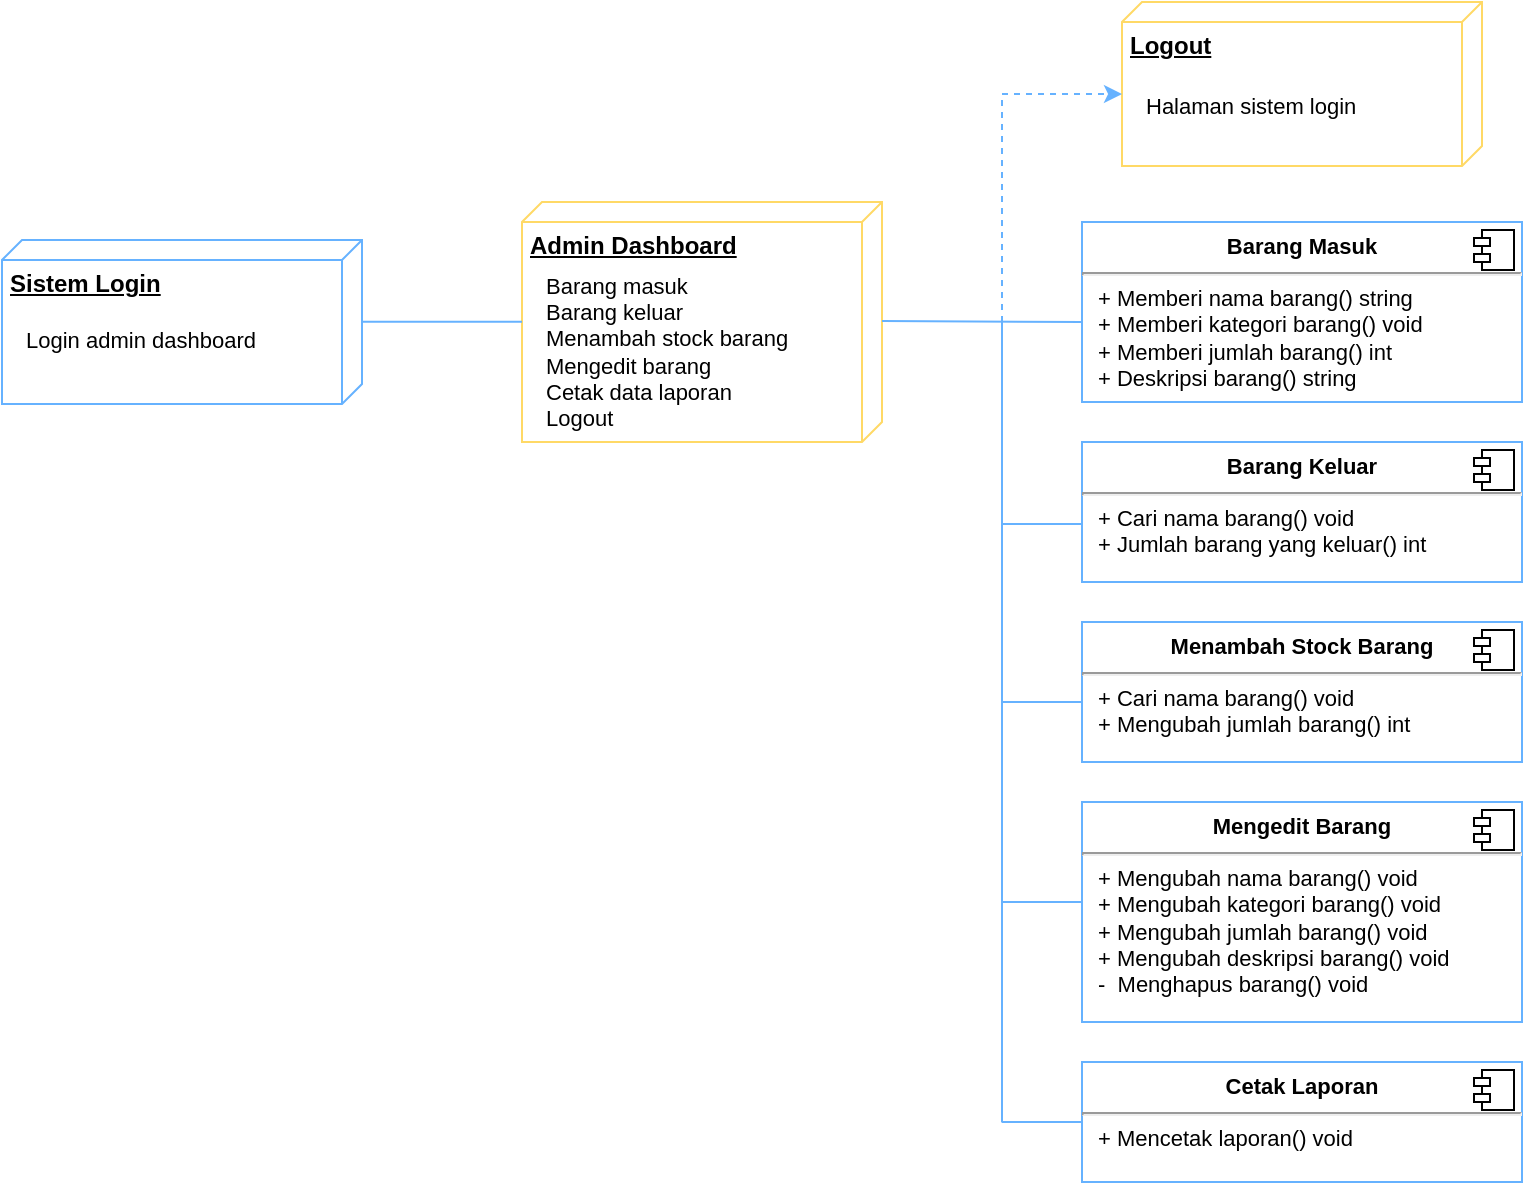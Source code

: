 <mxfile version="15.5.9" type="device"><diagram id="U_XPOkJkaKA5c3LKPWus" name="Page-1"><mxGraphModel dx="1722" dy="897" grid="1" gridSize="10" guides="1" tooltips="1" connect="1" arrows="1" fold="1" page="1" pageScale="1" pageWidth="850" pageHeight="1100" math="0" shadow="0"><root><mxCell id="0"/><mxCell id="1" parent="0"/><mxCell id="UjMBbek8PICTlfifGgwV-5" value="&lt;b&gt;Sistem Login&lt;/b&gt;" style="verticalAlign=top;align=left;spacingTop=8;spacingLeft=2;spacingRight=12;shape=cube;size=10;direction=south;fontStyle=4;html=1;strokeColor=#66B2FF;" parent="1" vertex="1"><mxGeometry x="40" y="319" width="180" height="82" as="geometry"/></mxCell><mxCell id="UjMBbek8PICTlfifGgwV-9" value="&lt;b&gt;Admin Dashboard&lt;/b&gt;" style="verticalAlign=top;align=left;spacingTop=8;spacingLeft=2;spacingRight=12;shape=cube;size=10;direction=south;fontStyle=4;html=1;strokeColor=#FFD966;" parent="1" vertex="1"><mxGeometry x="300" y="300" width="180" height="120" as="geometry"/></mxCell><mxCell id="UjMBbek8PICTlfifGgwV-11" value="Barang masuk&lt;br&gt;Barang keluar&lt;br&gt;Menambah stock barang&lt;br&gt;Mengedit barang&lt;br style=&quot;font-size: 11px&quot;&gt;Cetak data laporan&lt;br style=&quot;font-size: 11px&quot;&gt;Logout" style="text;html=1;strokeColor=none;fillColor=none;align=left;verticalAlign=middle;whiteSpace=wrap;rounded=0;fontSize=11;" parent="1" vertex="1"><mxGeometry x="310" y="340" width="150" height="70" as="geometry"/></mxCell><mxCell id="UjMBbek8PICTlfifGgwV-13" value="&lt;p style=&quot;margin: 6px 0px 0px ; text-align: center ; font-size: 11px&quot;&gt;&lt;b style=&quot;font-size: 11px&quot;&gt;&lt;font style=&quot;font-size: 11px&quot;&gt;Barang Masuk&lt;/font&gt;&lt;/b&gt;&lt;/p&gt;&lt;hr style=&quot;font-size: 11px&quot;&gt;&lt;p style=&quot;margin: 0px 0px 0px 8px ; font-size: 11px&quot;&gt;+ Memberi nama barang() string&lt;/p&gt;&lt;p style=&quot;margin: 0px 0px 0px 8px ; font-size: 11px&quot;&gt;+ Memberi kategori barang() void&lt;br style=&quot;font-size: 11px&quot;&gt;+ Memberi jumlah barang() int&lt;/p&gt;&lt;p style=&quot;margin: 0px 0px 0px 8px ; font-size: 11px&quot;&gt;+ Deskripsi barang() string&lt;/p&gt;" style="align=left;overflow=fill;html=1;dropTarget=0;fontSize=11;strokeColor=#66B2FF;" parent="1" vertex="1"><mxGeometry x="580" y="310" width="220" height="90" as="geometry"/></mxCell><mxCell id="UjMBbek8PICTlfifGgwV-14" value="" style="shape=component;jettyWidth=8;jettyHeight=4;fontSize=11;align=left;" parent="UjMBbek8PICTlfifGgwV-13" vertex="1"><mxGeometry x="1" width="20" height="20" relative="1" as="geometry"><mxPoint x="-24" y="4" as="offset"/></mxGeometry></mxCell><mxCell id="UjMBbek8PICTlfifGgwV-15" value="&lt;p style=&quot;margin: 6px 0px 0px ; text-align: center ; font-size: 11px&quot;&gt;&lt;b style=&quot;font-size: 11px&quot;&gt;&lt;font style=&quot;font-size: 11px&quot;&gt;Barang Keluar&lt;/font&gt;&lt;/b&gt;&lt;/p&gt;&lt;hr style=&quot;font-size: 11px&quot;&gt;&lt;p style=&quot;margin: 0px 0px 0px 8px ; font-size: 11px&quot;&gt;+ Cari nama barang() void&lt;br style=&quot;font-size: 11px&quot;&gt;+ Jumlah barang yang keluar() int&lt;/p&gt;" style="align=left;overflow=fill;html=1;dropTarget=0;fontSize=11;strokeColor=#66B2FF;" parent="1" vertex="1"><mxGeometry x="580" y="420" width="220" height="70" as="geometry"/></mxCell><mxCell id="UjMBbek8PICTlfifGgwV-16" value="" style="shape=component;jettyWidth=8;jettyHeight=4;fontSize=11;align=left;" parent="UjMBbek8PICTlfifGgwV-15" vertex="1"><mxGeometry x="1" width="20" height="20" relative="1" as="geometry"><mxPoint x="-24" y="4" as="offset"/></mxGeometry></mxCell><mxCell id="UjMBbek8PICTlfifGgwV-17" value="&lt;p style=&quot;margin: 6px 0px 0px ; text-align: center ; font-size: 11px&quot;&gt;&lt;b style=&quot;font-size: 11px&quot;&gt;&lt;font style=&quot;font-size: 11px&quot;&gt;Menambah Stock Barang&lt;/font&gt;&lt;/b&gt;&lt;/p&gt;&lt;hr style=&quot;font-size: 11px&quot;&gt;&lt;p style=&quot;margin: 0px 0px 0px 8px ; font-size: 11px&quot;&gt;+ Cari nama barang() void&lt;br style=&quot;font-size: 11px&quot;&gt;+ Mengubah jumlah barang() int&lt;/p&gt;" style="align=left;overflow=fill;html=1;dropTarget=0;fontSize=11;strokeColor=#66B2FF;fillColor=none;" parent="1" vertex="1"><mxGeometry x="580" y="510" width="220" height="70" as="geometry"/></mxCell><mxCell id="UjMBbek8PICTlfifGgwV-18" value="" style="shape=component;jettyWidth=8;jettyHeight=4;fontSize=11;align=left;" parent="UjMBbek8PICTlfifGgwV-17" vertex="1"><mxGeometry x="1" width="20" height="20" relative="1" as="geometry"><mxPoint x="-24" y="4" as="offset"/></mxGeometry></mxCell><mxCell id="UjMBbek8PICTlfifGgwV-19" value="&lt;p style=&quot;margin: 6px 0px 0px ; text-align: center ; font-size: 11px&quot;&gt;&lt;b style=&quot;font-size: 11px&quot;&gt;&lt;font style=&quot;font-size: 11px&quot;&gt;Mengedit Barang&lt;/font&gt;&lt;/b&gt;&lt;/p&gt;&lt;hr style=&quot;font-size: 11px&quot;&gt;&lt;p style=&quot;margin: 0px 0px 0px 8px ; font-size: 11px&quot;&gt;+ Mengubah nama barang() void&lt;/p&gt;&lt;p style=&quot;margin: 0px 0px 0px 8px ; font-size: 11px&quot;&gt;+ Mengubah kategori barang() void&lt;br style=&quot;font-size: 11px&quot;&gt;+ Mengubah jumlah barang() void&lt;/p&gt;&lt;p style=&quot;margin: 0px 0px 0px 8px ; font-size: 11px&quot;&gt;+ Mengubah deskripsi barang() void&lt;/p&gt;&lt;p style=&quot;margin: 0px 0px 0px 8px ; font-size: 11px&quot;&gt;-&amp;nbsp; Menghapus barang() void&lt;/p&gt;" style="align=left;overflow=fill;html=1;dropTarget=0;fontSize=11;strokeColor=#66B2FF;" parent="1" vertex="1"><mxGeometry x="580" y="600" width="220" height="110" as="geometry"/></mxCell><mxCell id="UjMBbek8PICTlfifGgwV-20" value="" style="shape=component;jettyWidth=8;jettyHeight=4;fontSize=11;align=left;" parent="UjMBbek8PICTlfifGgwV-19" vertex="1"><mxGeometry x="1" width="20" height="20" relative="1" as="geometry"><mxPoint x="-24" y="4" as="offset"/></mxGeometry></mxCell><mxCell id="UjMBbek8PICTlfifGgwV-21" value="&lt;p style=&quot;margin: 6px 0px 0px ; text-align: center ; font-size: 11px&quot;&gt;&lt;b style=&quot;font-size: 11px&quot;&gt;&lt;font style=&quot;font-size: 11px&quot;&gt;Cetak Laporan&lt;/font&gt;&lt;/b&gt;&lt;/p&gt;&lt;hr style=&quot;font-size: 11px&quot;&gt;&lt;p style=&quot;margin: 0px 0px 0px 8px ; font-size: 11px&quot;&gt;+ Mencetak laporan() void&lt;br&gt;&lt;/p&gt;" style="align=left;overflow=fill;html=1;dropTarget=0;fontSize=11;strokeColor=#66B2FF;" parent="1" vertex="1"><mxGeometry x="580" y="730" width="220" height="60" as="geometry"/></mxCell><mxCell id="UjMBbek8PICTlfifGgwV-22" value="" style="shape=component;jettyWidth=8;jettyHeight=4;fontSize=11;align=left;" parent="UjMBbek8PICTlfifGgwV-21" vertex="1"><mxGeometry x="1" width="20" height="20" relative="1" as="geometry"><mxPoint x="-24" y="4" as="offset"/></mxGeometry></mxCell><mxCell id="UjMBbek8PICTlfifGgwV-26" value="Login admin dashboard" style="text;html=1;strokeColor=none;fillColor=none;align=left;verticalAlign=middle;whiteSpace=wrap;rounded=0;fontSize=11;" parent="1" vertex="1"><mxGeometry x="50" y="359" width="150" height="20" as="geometry"/></mxCell><mxCell id="UjMBbek8PICTlfifGgwV-27" value="&lt;b&gt;Logout&lt;/b&gt;" style="verticalAlign=top;align=left;spacingTop=8;spacingLeft=2;spacingRight=12;shape=cube;size=10;direction=south;fontStyle=4;html=1;labelBorderColor=none;fillColor=default;strokeColor=#FFD966;" parent="1" vertex="1"><mxGeometry x="600" y="200" width="180" height="82" as="geometry"/></mxCell><mxCell id="UjMBbek8PICTlfifGgwV-28" value="Halaman sistem login" style="text;html=1;strokeColor=none;fillColor=none;align=left;verticalAlign=middle;whiteSpace=wrap;rounded=0;fontSize=11;" parent="1" vertex="1"><mxGeometry x="610" y="242" width="150" height="20" as="geometry"/></mxCell><mxCell id="UjMBbek8PICTlfifGgwV-30" value="" style="endArrow=none;html=1;rounded=0;fontSize=11;exitX=0.499;exitY=0.002;exitDx=0;exitDy=0;exitPerimeter=0;strokeColor=#66B2FF;" parent="1" source="UjMBbek8PICTlfifGgwV-5" edge="1"><mxGeometry width="50" height="50" relative="1" as="geometry"><mxPoint x="260" y="359.9" as="sourcePoint"/><mxPoint x="300" y="359.9" as="targetPoint"/></mxGeometry></mxCell><mxCell id="UjMBbek8PICTlfifGgwV-33" value="" style="endArrow=none;html=1;rounded=0;fontSize=11;exitX=0.496;exitY=0;exitDx=0;exitDy=0;exitPerimeter=0;entryX=-0.001;entryY=0.556;entryDx=0;entryDy=0;entryPerimeter=0;strokeColor=#66B2FF;" parent="1" source="UjMBbek8PICTlfifGgwV-9" target="UjMBbek8PICTlfifGgwV-13" edge="1"><mxGeometry width="50" height="50" relative="1" as="geometry"><mxPoint x="480.0" y="359.518" as="sourcePoint"/><mxPoint x="540" y="360" as="targetPoint"/></mxGeometry></mxCell><mxCell id="UjMBbek8PICTlfifGgwV-35" value="" style="endArrow=none;html=1;rounded=0;fontSize=11;strokeColor=#66B2FF;" parent="1" edge="1"><mxGeometry width="50" height="50" relative="1" as="geometry"><mxPoint x="540" y="760" as="sourcePoint"/><mxPoint x="540" y="360" as="targetPoint"/></mxGeometry></mxCell><mxCell id="UjMBbek8PICTlfifGgwV-38" value="" style="endArrow=none;html=1;rounded=0;fontSize=11;entryX=0.001;entryY=0.586;entryDx=0;entryDy=0;entryPerimeter=0;strokeColor=#66B2FF;" parent="1" target="UjMBbek8PICTlfifGgwV-15" edge="1"><mxGeometry width="50" height="50" relative="1" as="geometry"><mxPoint x="540" y="461" as="sourcePoint"/><mxPoint x="579.78" y="460.52" as="targetPoint"/></mxGeometry></mxCell><mxCell id="UjMBbek8PICTlfifGgwV-39" value="" style="endArrow=none;html=1;rounded=0;fontSize=11;entryX=0.001;entryY=0.586;entryDx=0;entryDy=0;entryPerimeter=0;strokeColor=#66B2FF;" parent="1" edge="1"><mxGeometry width="50" height="50" relative="1" as="geometry"><mxPoint x="539.78" y="550" as="sourcePoint"/><mxPoint x="580" y="550.02" as="targetPoint"/></mxGeometry></mxCell><mxCell id="UjMBbek8PICTlfifGgwV-40" value="" style="endArrow=none;html=1;rounded=0;fontSize=11;entryX=0.001;entryY=0.586;entryDx=0;entryDy=0;entryPerimeter=0;strokeColor=#66B2FF;" parent="1" edge="1"><mxGeometry width="50" height="50" relative="1" as="geometry"><mxPoint x="539.78" y="650" as="sourcePoint"/><mxPoint x="580" y="650.02" as="targetPoint"/></mxGeometry></mxCell><mxCell id="UjMBbek8PICTlfifGgwV-41" value="" style="endArrow=none;html=1;rounded=0;fontSize=11;entryX=0.001;entryY=0.586;entryDx=0;entryDy=0;entryPerimeter=0;strokeColor=#66B2FF;" parent="1" edge="1"><mxGeometry width="50" height="50" relative="1" as="geometry"><mxPoint x="539.78" y="760" as="sourcePoint"/><mxPoint x="580" y="760.02" as="targetPoint"/></mxGeometry></mxCell><mxCell id="UjMBbek8PICTlfifGgwV-42" value="" style="dashed=1;endArrow=classic;html=1;rounded=0;fontSize=11;entryX=0;entryY=0;entryDx=46;entryDy=180;entryPerimeter=0;strokeColor=#66B2FF;" parent="1" target="UjMBbek8PICTlfifGgwV-27" edge="1"><mxGeometry width="50" height="50" relative="1" as="geometry"><mxPoint x="540" y="360" as="sourcePoint"/><mxPoint x="440" y="240" as="targetPoint"/><Array as="points"><mxPoint x="540" y="246"/></Array></mxGeometry></mxCell></root></mxGraphModel></diagram></mxfile>